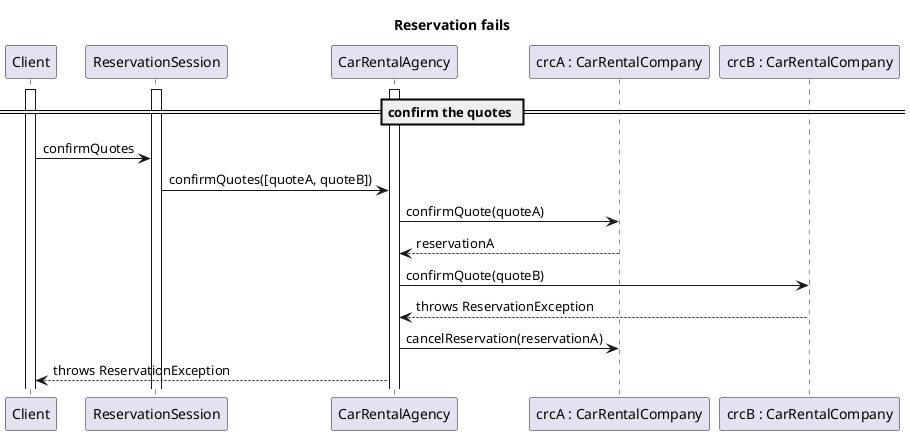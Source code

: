 @startuml
title "Reservation fails"


participant Client
participant ReservationSession
participant CarRentalAgency
participant "crcA : CarRentalCompany" as CarRentalCompanyA
participant "crcB : CarRentalCompany" as CarRentalCompanyB


activate Client
activate ReservationSession
activate CarRentalAgency

== confirm the quotes ==

Client -> ReservationSession: confirmQuotes
ReservationSession -> CarRentalAgency: confirmQuotes([quoteA, quoteB])

CarRentalAgency->CarRentalCompanyA: confirmQuote(quoteA)
CarRentalCompanyA--> CarRentalAgency: reservationA


CarRentalAgency->CarRentalCompanyB: confirmQuote(quoteB)
CarRentalCompanyB--> CarRentalAgency: throws ReservationException

CarRentalAgency->CarRentalCompanyA: cancelReservation(reservationA)

CarRentalAgency-->Client: throws ReservationException




@enduml
